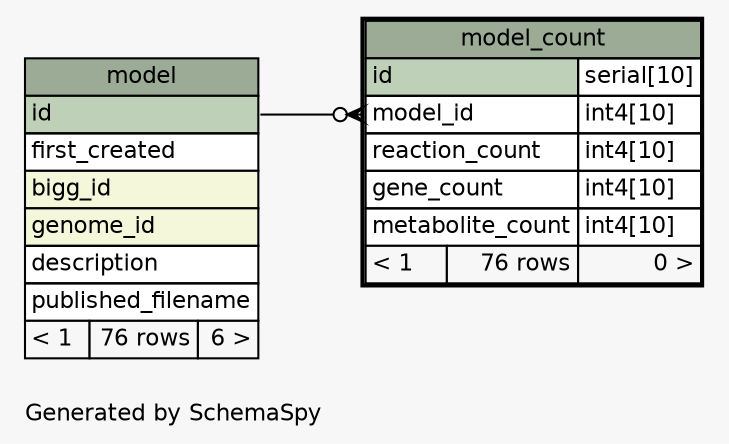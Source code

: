// dot 2.38.0 on Mac OS X 10.10.3
// SchemaSpy rev 590
digraph "oneDegreeRelationshipsDiagram" {
  graph [
    rankdir="RL"
    bgcolor="#f7f7f7"
    label="\nGenerated by SchemaSpy"
    labeljust="l"
    nodesep="0.18"
    ranksep="0.46"
    fontname="Helvetica"
    fontsize="11"
  ];
  node [
    fontname="Helvetica"
    fontsize="11"
    shape="plaintext"
  ];
  edge [
    arrowsize="0.8"
  ];
  "model_count":"model_id":w -> "model":"id":e [arrowhead=none dir=back arrowtail=crowodot];
  "model" [
    label=<
    <TABLE BORDER="0" CELLBORDER="1" CELLSPACING="0" BGCOLOR="#ffffff">
      <TR><TD COLSPAN="3" BGCOLOR="#9bab96" ALIGN="CENTER">model</TD></TR>
      <TR><TD PORT="id" COLSPAN="3" BGCOLOR="#bed1b8" ALIGN="LEFT">id</TD></TR>
      <TR><TD PORT="first_created" COLSPAN="3" ALIGN="LEFT">first_created</TD></TR>
      <TR><TD PORT="bigg_id" COLSPAN="3" BGCOLOR="#f4f7da" ALIGN="LEFT">bigg_id</TD></TR>
      <TR><TD PORT="genome_id" COLSPAN="3" BGCOLOR="#f4f7da" ALIGN="LEFT">genome_id</TD></TR>
      <TR><TD PORT="description" COLSPAN="3" ALIGN="LEFT">description</TD></TR>
      <TR><TD PORT="published_filename" COLSPAN="3" ALIGN="LEFT">published_filename</TD></TR>
      <TR><TD ALIGN="LEFT" BGCOLOR="#f7f7f7">&lt; 1</TD><TD ALIGN="RIGHT" BGCOLOR="#f7f7f7">76 rows</TD><TD ALIGN="RIGHT" BGCOLOR="#f7f7f7">6 &gt;</TD></TR>
    </TABLE>>
    URL="model.html"
    tooltip="model"
  ];
  "model_count" [
    label=<
    <TABLE BORDER="2" CELLBORDER="1" CELLSPACING="0" BGCOLOR="#ffffff">
      <TR><TD COLSPAN="3" BGCOLOR="#9bab96" ALIGN="CENTER">model_count</TD></TR>
      <TR><TD PORT="id" COLSPAN="2" BGCOLOR="#bed1b8" ALIGN="LEFT">id</TD><TD PORT="id.type" ALIGN="LEFT">serial[10]</TD></TR>
      <TR><TD PORT="model_id" COLSPAN="2" ALIGN="LEFT">model_id</TD><TD PORT="model_id.type" ALIGN="LEFT">int4[10]</TD></TR>
      <TR><TD PORT="reaction_count" COLSPAN="2" ALIGN="LEFT">reaction_count</TD><TD PORT="reaction_count.type" ALIGN="LEFT">int4[10]</TD></TR>
      <TR><TD PORT="gene_count" COLSPAN="2" ALIGN="LEFT">gene_count</TD><TD PORT="gene_count.type" ALIGN="LEFT">int4[10]</TD></TR>
      <TR><TD PORT="metabolite_count" COLSPAN="2" ALIGN="LEFT">metabolite_count</TD><TD PORT="metabolite_count.type" ALIGN="LEFT">int4[10]</TD></TR>
      <TR><TD ALIGN="LEFT" BGCOLOR="#f7f7f7">&lt; 1</TD><TD ALIGN="RIGHT" BGCOLOR="#f7f7f7">76 rows</TD><TD ALIGN="RIGHT" BGCOLOR="#f7f7f7">0 &gt;</TD></TR>
    </TABLE>>
    URL="model_count.html"
    tooltip="model_count"
  ];
}
